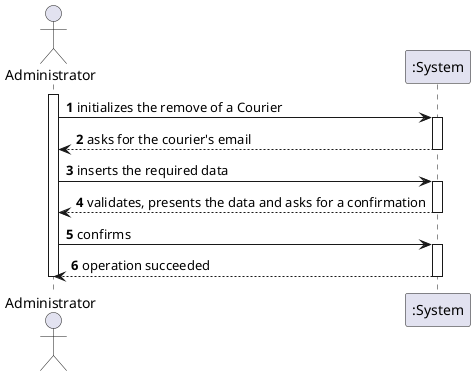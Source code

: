 @startuml
autonumber
actor "Administrator" as ADM

activate ADM
ADM -> ":System" : initializes the remove of a Courier
activate ":System"
":System" --> ADM : asks for the courier's email
deactivate ":System"


ADM -> ":System" : inserts the required data
activate ":System"
":System" --> ADM : validates, presents the data and asks for a confirmation
deactivate ":System"

ADM -> ":System" : confirms
activate ":System"
":System" --> ADM : operation succeeded
deactivate ":System"

deactivate ADM
@enduml
